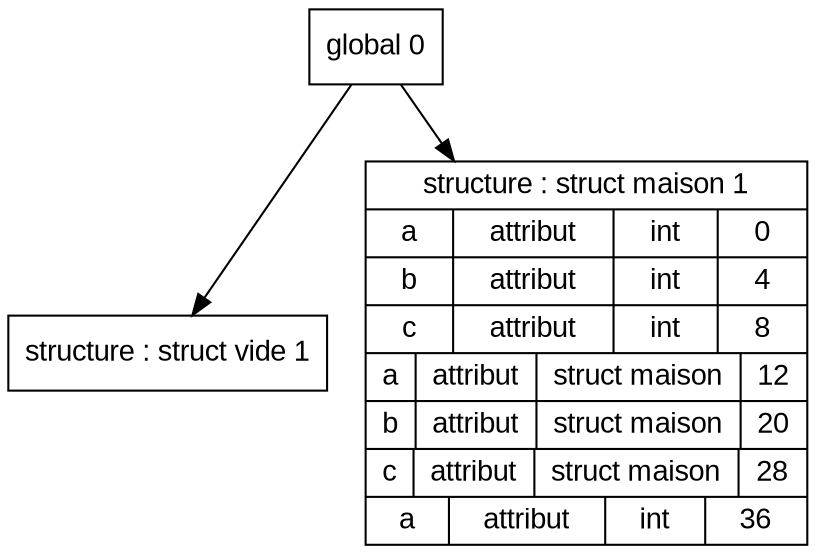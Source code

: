 digraph "tds"{

	node [fontname="Arial"];

	N1 [shape=record label="{ structure : struct vide 1
	}"];

	N2 [shape=record label="{ structure : struct maison 1
	| { a | attribut | int | 0 }
	| { b | attribut | int | 4 }
	| { c | attribut | int | 8 }
	| { a | attribut | struct maison | 12 }
	| { b | attribut | struct maison | 20 }
	| { c | attribut | struct maison | 28 }
	| { a | attribut | int | 36 }
	}"];

	N0 [shape=record label="{ global 0
	}"];


	N0 -> N1; 
	N0 -> N2; 
}
